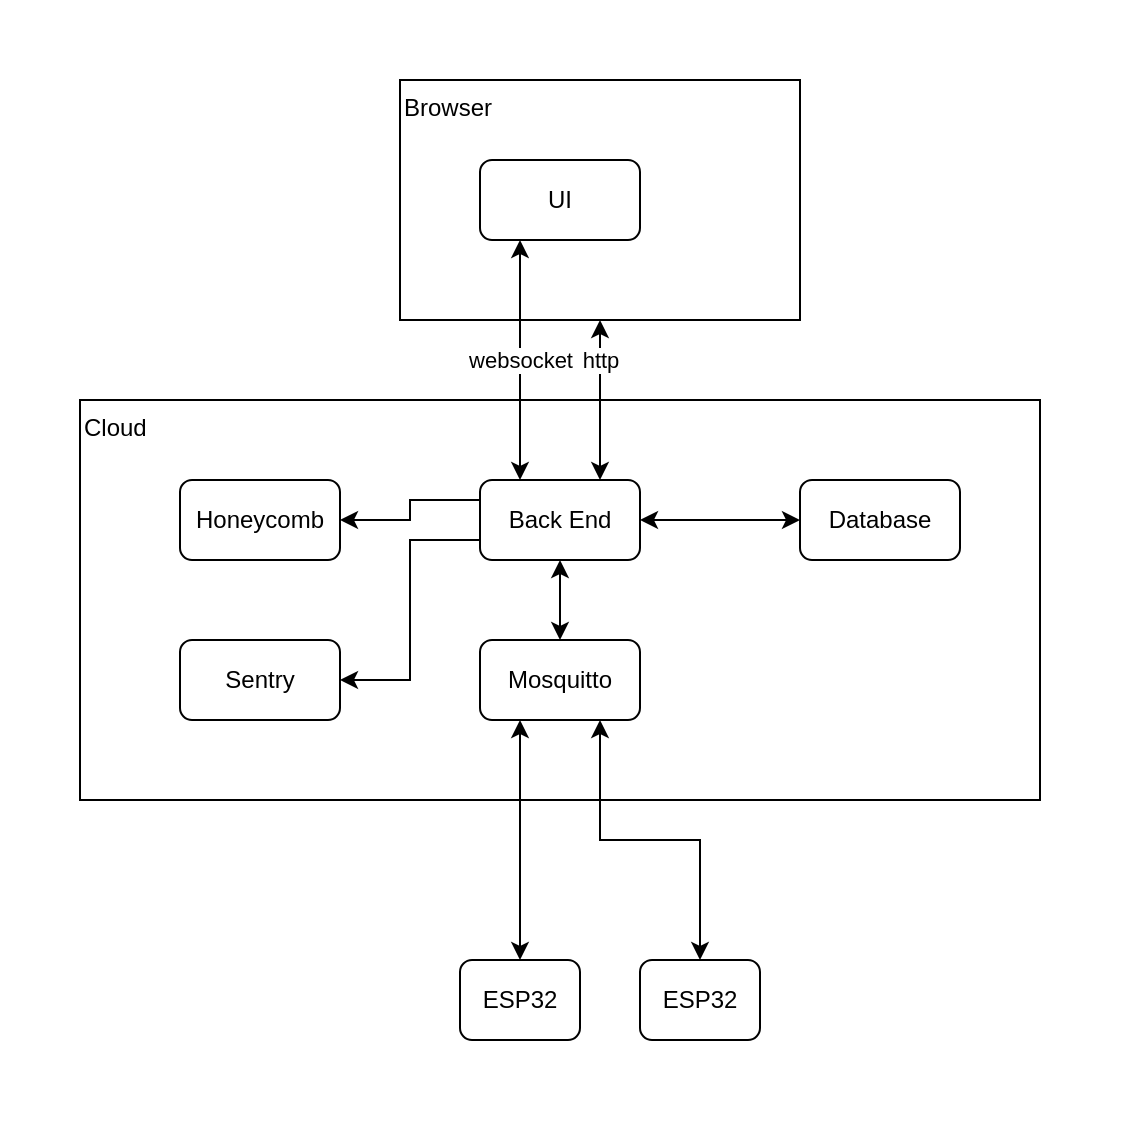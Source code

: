 <mxfile version="21.2.1" type="device">
  <diagram name="Page-1" id="zqa3Vf9OB-cqQdsDuzeT">
    <mxGraphModel dx="710" dy="1135" grid="1" gridSize="10" guides="1" tooltips="1" connect="1" arrows="1" fold="1" page="1" pageScale="1" pageWidth="827" pageHeight="1169" math="0" shadow="0">
      <root>
        <mxCell id="0" />
        <mxCell id="1" parent="0" />
        <mxCell id="8D2ghMr8OruBb4Eopw4z-1" value="" style="rounded=0;whiteSpace=wrap;html=1;fillColor=none;strokeColor=none;" vertex="1" parent="1">
          <mxGeometry y="200" width="560" height="560" as="geometry" />
        </mxCell>
        <mxCell id="m9uQu1yanHrswit3VWDu-10" value="Cloud" style="rounded=0;whiteSpace=wrap;html=1;align=left;verticalAlign=top;" parent="1" vertex="1">
          <mxGeometry x="40" y="400" width="480" height="200" as="geometry" />
        </mxCell>
        <mxCell id="m9uQu1yanHrswit3VWDu-21" value="http" style="edgeStyle=orthogonalEdgeStyle;rounded=0;orthogonalLoop=1;jettySize=auto;html=1;exitX=0.5;exitY=1;exitDx=0;exitDy=0;entryX=0.75;entryY=0;entryDx=0;entryDy=0;startArrow=classic;startFill=1;" parent="1" source="m9uQu1yanHrswit3VWDu-9" target="m9uQu1yanHrswit3VWDu-7" edge="1">
          <mxGeometry x="-0.5" relative="1" as="geometry">
            <mxPoint as="offset" />
          </mxGeometry>
        </mxCell>
        <mxCell id="m9uQu1yanHrswit3VWDu-9" value="Browser" style="rounded=0;whiteSpace=wrap;html=1;align=left;verticalAlign=top;" parent="1" vertex="1">
          <mxGeometry x="200" y="240" width="200" height="120" as="geometry" />
        </mxCell>
        <mxCell id="m9uQu1yanHrswit3VWDu-11" style="edgeStyle=orthogonalEdgeStyle;rounded=0;orthogonalLoop=1;jettySize=auto;html=1;exitX=0.5;exitY=0;exitDx=0;exitDy=0;entryX=0.25;entryY=1;entryDx=0;entryDy=0;startArrow=classic;startFill=1;" parent="1" source="m9uQu1yanHrswit3VWDu-1" target="m9uQu1yanHrswit3VWDu-3" edge="1">
          <mxGeometry relative="1" as="geometry" />
        </mxCell>
        <mxCell id="m9uQu1yanHrswit3VWDu-1" value="ESP32" style="rounded=1;whiteSpace=wrap;html=1;" parent="1" vertex="1">
          <mxGeometry x="230" y="680" width="60" height="40" as="geometry" />
        </mxCell>
        <mxCell id="m9uQu1yanHrswit3VWDu-12" style="edgeStyle=orthogonalEdgeStyle;rounded=0;orthogonalLoop=1;jettySize=auto;html=1;exitX=0.5;exitY=0;exitDx=0;exitDy=0;entryX=0.75;entryY=1;entryDx=0;entryDy=0;startArrow=classic;startFill=1;" parent="1" source="m9uQu1yanHrswit3VWDu-2" target="m9uQu1yanHrswit3VWDu-3" edge="1">
          <mxGeometry relative="1" as="geometry" />
        </mxCell>
        <mxCell id="m9uQu1yanHrswit3VWDu-2" value="ESP32" style="rounded=1;whiteSpace=wrap;html=1;" parent="1" vertex="1">
          <mxGeometry x="320" y="680" width="60" height="40" as="geometry" />
        </mxCell>
        <mxCell id="m9uQu1yanHrswit3VWDu-3" value="Mosquitto" style="rounded=1;whiteSpace=wrap;html=1;" parent="1" vertex="1">
          <mxGeometry x="240" y="520" width="80" height="40" as="geometry" />
        </mxCell>
        <mxCell id="m9uQu1yanHrswit3VWDu-4" value="Database" style="rounded=1;whiteSpace=wrap;html=1;" parent="1" vertex="1">
          <mxGeometry x="400" y="440" width="80" height="40" as="geometry" />
        </mxCell>
        <mxCell id="m9uQu1yanHrswit3VWDu-6" value="UI" style="rounded=1;whiteSpace=wrap;html=1;" parent="1" vertex="1">
          <mxGeometry x="240" y="280" width="80" height="40" as="geometry" />
        </mxCell>
        <mxCell id="m9uQu1yanHrswit3VWDu-13" style="edgeStyle=orthogonalEdgeStyle;rounded=0;orthogonalLoop=1;jettySize=auto;html=1;exitX=0.5;exitY=1;exitDx=0;exitDy=0;entryX=0.5;entryY=0;entryDx=0;entryDy=0;startArrow=classic;startFill=1;" parent="1" source="m9uQu1yanHrswit3VWDu-7" target="m9uQu1yanHrswit3VWDu-3" edge="1">
          <mxGeometry relative="1" as="geometry" />
        </mxCell>
        <mxCell id="m9uQu1yanHrswit3VWDu-14" style="edgeStyle=orthogonalEdgeStyle;rounded=0;orthogonalLoop=1;jettySize=auto;html=1;exitX=1;exitY=0.5;exitDx=0;exitDy=0;entryX=0;entryY=0.5;entryDx=0;entryDy=0;startArrow=classic;startFill=1;" parent="1" source="m9uQu1yanHrswit3VWDu-7" target="m9uQu1yanHrswit3VWDu-4" edge="1">
          <mxGeometry relative="1" as="geometry" />
        </mxCell>
        <mxCell id="m9uQu1yanHrswit3VWDu-17" style="edgeStyle=orthogonalEdgeStyle;rounded=0;orthogonalLoop=1;jettySize=auto;html=1;exitX=0;exitY=0.25;exitDx=0;exitDy=0;" parent="1" source="m9uQu1yanHrswit3VWDu-7" target="m9uQu1yanHrswit3VWDu-15" edge="1">
          <mxGeometry relative="1" as="geometry" />
        </mxCell>
        <mxCell id="m9uQu1yanHrswit3VWDu-18" style="edgeStyle=orthogonalEdgeStyle;rounded=0;orthogonalLoop=1;jettySize=auto;html=1;exitX=0;exitY=0.75;exitDx=0;exitDy=0;entryX=1;entryY=0.5;entryDx=0;entryDy=0;" parent="1" source="m9uQu1yanHrswit3VWDu-7" target="m9uQu1yanHrswit3VWDu-16" edge="1">
          <mxGeometry relative="1" as="geometry" />
        </mxCell>
        <mxCell id="m9uQu1yanHrswit3VWDu-19" value="websocket" style="edgeStyle=orthogonalEdgeStyle;rounded=0;orthogonalLoop=1;jettySize=auto;html=1;exitX=0.25;exitY=0;exitDx=0;exitDy=0;entryX=0.25;entryY=1;entryDx=0;entryDy=0;startArrow=classic;startFill=1;" parent="1" source="m9uQu1yanHrswit3VWDu-7" target="m9uQu1yanHrswit3VWDu-6" edge="1">
          <mxGeometry relative="1" as="geometry">
            <Array as="points">
              <mxPoint x="260" y="380" />
              <mxPoint x="260" y="380" />
            </Array>
          </mxGeometry>
        </mxCell>
        <mxCell id="m9uQu1yanHrswit3VWDu-7" value="Back End" style="rounded=1;whiteSpace=wrap;html=1;" parent="1" vertex="1">
          <mxGeometry x="240" y="440" width="80" height="40" as="geometry" />
        </mxCell>
        <mxCell id="m9uQu1yanHrswit3VWDu-15" value="Honeycomb" style="rounded=1;whiteSpace=wrap;html=1;" parent="1" vertex="1">
          <mxGeometry x="90" y="440" width="80" height="40" as="geometry" />
        </mxCell>
        <mxCell id="m9uQu1yanHrswit3VWDu-16" value="Sentry" style="rounded=1;whiteSpace=wrap;html=1;" parent="1" vertex="1">
          <mxGeometry x="90" y="520" width="80" height="40" as="geometry" />
        </mxCell>
      </root>
    </mxGraphModel>
  </diagram>
</mxfile>
